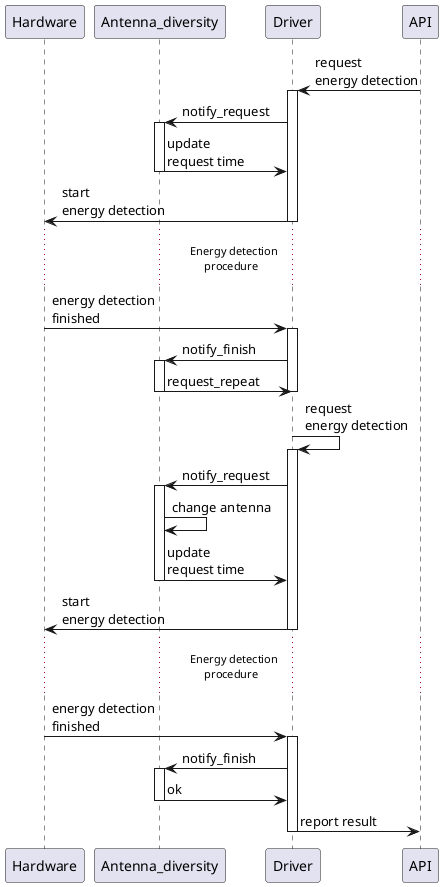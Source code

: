 @startuml
participant Hardware as hw
participant Antenna_diversity as ad
participant Driver as drv
participant API

API -> drv : request\nenergy detection

activate drv
    drv -> ad : notify_request
    activate ad
        ad -> drv : update\nrequest time
    deactivate ad
    drv -> hw : start\nenergy detection
deactivate drv

... Energy detection\nprocedure ...

hw -> drv : energy detection\nfinished
activate drv

    drv -> ad : notify_finish
    activate ad
        ad -> drv : request_repeat
    deactivate ad

deactivate drv

drv -> drv : request\nenergy detection
activate drv
    drv -> ad : notify_request
    activate ad
        ad -> ad : change antenna
        ad -> drv : update\nrequest time
    deactivate ad

    drv -> hw : start\nenergy detection
deactivate drv

... Energy detection\nprocedure ...

hw -> drv : energy detection\nfinished
activate drv
    drv -> ad : notify_finish
    activate ad
        ad -> drv : ok
    deactivate ad
drv -> API : report result
deactivate drv
@enduml